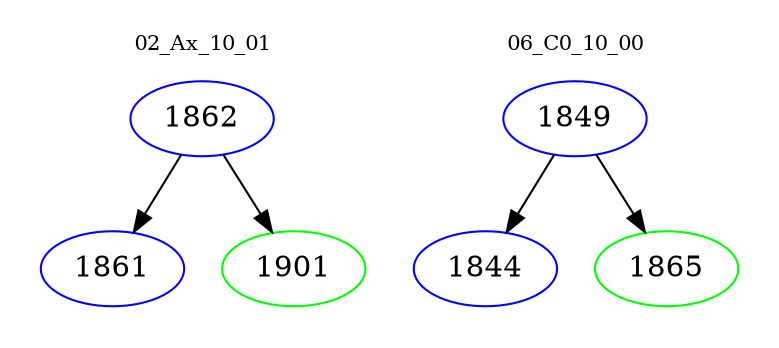 digraph{
subgraph cluster_0 {
color = white
label = "02_Ax_10_01";
fontsize=10;
T0_1862 [label="1862", color="blue"]
T0_1862 -> T0_1861 [color="black"]
T0_1861 [label="1861", color="blue"]
T0_1862 -> T0_1901 [color="black"]
T0_1901 [label="1901", color="green"]
}
subgraph cluster_1 {
color = white
label = "06_C0_10_00";
fontsize=10;
T1_1849 [label="1849", color="blue"]
T1_1849 -> T1_1844 [color="black"]
T1_1844 [label="1844", color="blue"]
T1_1849 -> T1_1865 [color="black"]
T1_1865 [label="1865", color="green"]
}
}
